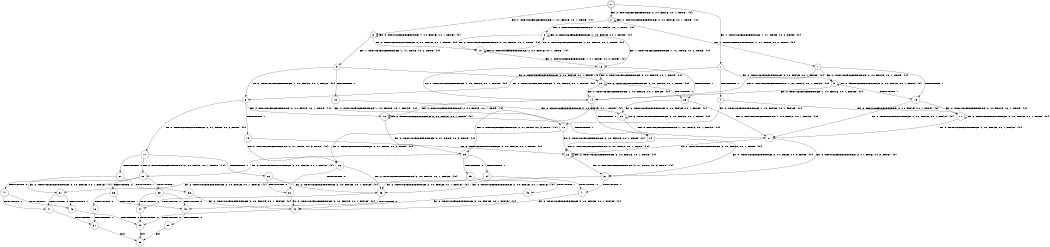 digraph BCG {
size = "7, 10.5";
center = TRUE;
node [shape = circle];
0 [peripheries = 2];
0 -> 1 [label = "EX !1 !ATOMIC_EXCH_BRANCH (1, +1, TRUE, +0, 2, TRUE) !{0}"];
0 -> 2 [label = "EX !2 !ATOMIC_EXCH_BRANCH (2, +0, FALSE, +0, 1, TRUE) !{0}"];
0 -> 3 [label = "EX !0 !ATOMIC_EXCH_BRANCH (1, +0, FALSE, +0, 1, TRUE) !{0}"];
1 -> 4 [label = "TERMINATE !1"];
1 -> 5 [label = "EX !2 !ATOMIC_EXCH_BRANCH (2, +0, FALSE, +0, 1, TRUE) !{0}"];
1 -> 6 [label = "EX !0 !ATOMIC_EXCH_BRANCH (1, +0, FALSE, +0, 1, FALSE) !{0}"];
2 -> 7 [label = "EX !1 !ATOMIC_EXCH_BRANCH (1, +1, TRUE, +0, 2, TRUE) !{0}"];
2 -> 8 [label = "EX !0 !ATOMIC_EXCH_BRANCH (1, +0, FALSE, +0, 1, TRUE) !{0}"];
2 -> 2 [label = "EX !2 !ATOMIC_EXCH_BRANCH (2, +0, FALSE, +0, 1, TRUE) !{0}"];
3 -> 9 [label = "EX !1 !ATOMIC_EXCH_BRANCH (1, +1, TRUE, +0, 2, TRUE) !{0}"];
3 -> 10 [label = "EX !2 !ATOMIC_EXCH_BRANCH (2, +0, FALSE, +0, 1, TRUE) !{0}"];
3 -> 3 [label = "EX !0 !ATOMIC_EXCH_BRANCH (1, +0, FALSE, +0, 1, TRUE) !{0}"];
4 -> 11 [label = "EX !2 !ATOMIC_EXCH_BRANCH (2, +0, FALSE, +0, 1, TRUE) !{0}"];
4 -> 12 [label = "EX !0 !ATOMIC_EXCH_BRANCH (1, +0, FALSE, +0, 1, FALSE) !{0}"];
5 -> 13 [label = "TERMINATE !1"];
5 -> 14 [label = "EX !0 !ATOMIC_EXCH_BRANCH (1, +0, FALSE, +0, 1, FALSE) !{0}"];
5 -> 5 [label = "EX !2 !ATOMIC_EXCH_BRANCH (2, +0, FALSE, +0, 1, TRUE) !{0}"];
6 -> 15 [label = "TERMINATE !1"];
6 -> 16 [label = "EX !2 !ATOMIC_EXCH_BRANCH (2, +0, FALSE, +0, 1, TRUE) !{0}"];
6 -> 17 [label = "EX !0 !ATOMIC_EXCH_BRANCH (2, +1, TRUE, +0, 3, TRUE) !{0}"];
7 -> 13 [label = "TERMINATE !1"];
7 -> 14 [label = "EX !0 !ATOMIC_EXCH_BRANCH (1, +0, FALSE, +0, 1, FALSE) !{0}"];
7 -> 5 [label = "EX !2 !ATOMIC_EXCH_BRANCH (2, +0, FALSE, +0, 1, TRUE) !{0}"];
8 -> 18 [label = "EX !1 !ATOMIC_EXCH_BRANCH (1, +1, TRUE, +0, 2, TRUE) !{0}"];
8 -> 10 [label = "EX !2 !ATOMIC_EXCH_BRANCH (2, +0, FALSE, +0, 1, TRUE) !{0}"];
8 -> 8 [label = "EX !0 !ATOMIC_EXCH_BRANCH (1, +0, FALSE, +0, 1, TRUE) !{0}"];
9 -> 19 [label = "TERMINATE !1"];
9 -> 20 [label = "EX !2 !ATOMIC_EXCH_BRANCH (2, +0, FALSE, +0, 1, TRUE) !{0}"];
9 -> 6 [label = "EX !0 !ATOMIC_EXCH_BRANCH (1, +0, FALSE, +0, 1, FALSE) !{0}"];
10 -> 18 [label = "EX !1 !ATOMIC_EXCH_BRANCH (1, +1, TRUE, +0, 2, TRUE) !{0}"];
10 -> 10 [label = "EX !2 !ATOMIC_EXCH_BRANCH (2, +0, FALSE, +0, 1, TRUE) !{0}"];
10 -> 8 [label = "EX !0 !ATOMIC_EXCH_BRANCH (1, +0, FALSE, +0, 1, TRUE) !{0}"];
11 -> 21 [label = "EX !0 !ATOMIC_EXCH_BRANCH (1, +0, FALSE, +0, 1, FALSE) !{0}"];
11 -> 11 [label = "EX !2 !ATOMIC_EXCH_BRANCH (2, +0, FALSE, +0, 1, TRUE) !{0}"];
12 -> 22 [label = "EX !2 !ATOMIC_EXCH_BRANCH (2, +0, FALSE, +0, 1, TRUE) !{0}"];
12 -> 23 [label = "EX !0 !ATOMIC_EXCH_BRANCH (2, +1, TRUE, +0, 3, TRUE) !{0}"];
13 -> 21 [label = "EX !0 !ATOMIC_EXCH_BRANCH (1, +0, FALSE, +0, 1, FALSE) !{0}"];
13 -> 11 [label = "EX !2 !ATOMIC_EXCH_BRANCH (2, +0, FALSE, +0, 1, TRUE) !{0}"];
14 -> 24 [label = "TERMINATE !1"];
14 -> 16 [label = "EX !2 !ATOMIC_EXCH_BRANCH (2, +0, FALSE, +0, 1, TRUE) !{0}"];
14 -> 25 [label = "EX !0 !ATOMIC_EXCH_BRANCH (2, +1, TRUE, +0, 3, TRUE) !{0}"];
15 -> 22 [label = "EX !2 !ATOMIC_EXCH_BRANCH (2, +0, FALSE, +0, 1, TRUE) !{0}"];
15 -> 23 [label = "EX !0 !ATOMIC_EXCH_BRANCH (2, +1, TRUE, +0, 3, TRUE) !{0}"];
16 -> 24 [label = "TERMINATE !1"];
16 -> 16 [label = "EX !2 !ATOMIC_EXCH_BRANCH (2, +0, FALSE, +0, 1, TRUE) !{0}"];
16 -> 25 [label = "EX !0 !ATOMIC_EXCH_BRANCH (2, +1, TRUE, +0, 3, TRUE) !{0}"];
17 -> 26 [label = "TERMINATE !1"];
17 -> 27 [label = "TERMINATE !0"];
17 -> 28 [label = "EX !2 !ATOMIC_EXCH_BRANCH (2, +0, FALSE, +0, 1, FALSE) !{0}"];
18 -> 29 [label = "TERMINATE !1"];
18 -> 20 [label = "EX !2 !ATOMIC_EXCH_BRANCH (2, +0, FALSE, +0, 1, TRUE) !{0}"];
18 -> 14 [label = "EX !0 !ATOMIC_EXCH_BRANCH (1, +0, FALSE, +0, 1, FALSE) !{0}"];
19 -> 30 [label = "EX !2 !ATOMIC_EXCH_BRANCH (2, +0, FALSE, +0, 1, TRUE) !{0}"];
19 -> 12 [label = "EX !0 !ATOMIC_EXCH_BRANCH (1, +0, FALSE, +0, 1, FALSE) !{0}"];
20 -> 29 [label = "TERMINATE !1"];
20 -> 20 [label = "EX !2 !ATOMIC_EXCH_BRANCH (2, +0, FALSE, +0, 1, TRUE) !{0}"];
20 -> 14 [label = "EX !0 !ATOMIC_EXCH_BRANCH (1, +0, FALSE, +0, 1, FALSE) !{0}"];
21 -> 22 [label = "EX !2 !ATOMIC_EXCH_BRANCH (2, +0, FALSE, +0, 1, TRUE) !{0}"];
21 -> 31 [label = "EX !0 !ATOMIC_EXCH_BRANCH (2, +1, TRUE, +0, 3, TRUE) !{0}"];
22 -> 22 [label = "EX !2 !ATOMIC_EXCH_BRANCH (2, +0, FALSE, +0, 1, TRUE) !{0}"];
22 -> 31 [label = "EX !0 !ATOMIC_EXCH_BRANCH (2, +1, TRUE, +0, 3, TRUE) !{0}"];
23 -> 32 [label = "TERMINATE !0"];
23 -> 33 [label = "EX !2 !ATOMIC_EXCH_BRANCH (2, +0, FALSE, +0, 1, FALSE) !{0}"];
24 -> 22 [label = "EX !2 !ATOMIC_EXCH_BRANCH (2, +0, FALSE, +0, 1, TRUE) !{0}"];
24 -> 31 [label = "EX !0 !ATOMIC_EXCH_BRANCH (2, +1, TRUE, +0, 3, TRUE) !{0}"];
25 -> 34 [label = "TERMINATE !1"];
25 -> 35 [label = "TERMINATE !0"];
25 -> 28 [label = "EX !2 !ATOMIC_EXCH_BRANCH (2, +0, FALSE, +0, 1, FALSE) !{0}"];
26 -> 32 [label = "TERMINATE !0"];
26 -> 33 [label = "EX !2 !ATOMIC_EXCH_BRANCH (2, +0, FALSE, +0, 1, FALSE) !{0}"];
27 -> 36 [label = "TERMINATE !1"];
27 -> 37 [label = "EX !2 !ATOMIC_EXCH_BRANCH (2, +0, FALSE, +0, 1, FALSE) !{1}"];
28 -> 38 [label = "TERMINATE !1"];
28 -> 39 [label = "TERMINATE !2"];
28 -> 40 [label = "TERMINATE !0"];
29 -> 30 [label = "EX !2 !ATOMIC_EXCH_BRANCH (2, +0, FALSE, +0, 1, TRUE) !{0}"];
29 -> 21 [label = "EX !0 !ATOMIC_EXCH_BRANCH (1, +0, FALSE, +0, 1, FALSE) !{0}"];
30 -> 30 [label = "EX !2 !ATOMIC_EXCH_BRANCH (2, +0, FALSE, +0, 1, TRUE) !{0}"];
30 -> 21 [label = "EX !0 !ATOMIC_EXCH_BRANCH (1, +0, FALSE, +0, 1, FALSE) !{0}"];
31 -> 41 [label = "TERMINATE !0"];
31 -> 33 [label = "EX !2 !ATOMIC_EXCH_BRANCH (2, +0, FALSE, +0, 1, FALSE) !{0}"];
32 -> 42 [label = "EX !2 !ATOMIC_EXCH_BRANCH (2, +0, FALSE, +0, 1, FALSE) !{2}"];
33 -> 43 [label = "TERMINATE !2"];
33 -> 44 [label = "TERMINATE !0"];
34 -> 41 [label = "TERMINATE !0"];
34 -> 33 [label = "EX !2 !ATOMIC_EXCH_BRANCH (2, +0, FALSE, +0, 1, FALSE) !{0}"];
35 -> 45 [label = "TERMINATE !1"];
35 -> 37 [label = "EX !2 !ATOMIC_EXCH_BRANCH (2, +0, FALSE, +0, 1, FALSE) !{1}"];
36 -> 42 [label = "EX !2 !ATOMIC_EXCH_BRANCH (2, +0, FALSE, +0, 1, FALSE) !{2}"];
37 -> 46 [label = "TERMINATE !1"];
37 -> 47 [label = "TERMINATE !2"];
38 -> 43 [label = "TERMINATE !2"];
38 -> 44 [label = "TERMINATE !0"];
39 -> 43 [label = "TERMINATE !1"];
39 -> 48 [label = "TERMINATE !0"];
40 -> 46 [label = "TERMINATE !1"];
40 -> 47 [label = "TERMINATE !2"];
41 -> 42 [label = "EX !2 !ATOMIC_EXCH_BRANCH (2, +0, FALSE, +0, 1, FALSE) !{2}"];
42 -> 49 [label = "TERMINATE !2"];
43 -> 50 [label = "TERMINATE !0"];
44 -> 49 [label = "TERMINATE !2"];
45 -> 42 [label = "EX !2 !ATOMIC_EXCH_BRANCH (2, +0, FALSE, +0, 1, FALSE) !{2}"];
46 -> 49 [label = "TERMINATE !2"];
47 -> 51 [label = "TERMINATE !1"];
48 -> 51 [label = "TERMINATE !1"];
49 -> 52 [label = "exit"];
50 -> 52 [label = "exit"];
51 -> 52 [label = "exit"];
}
